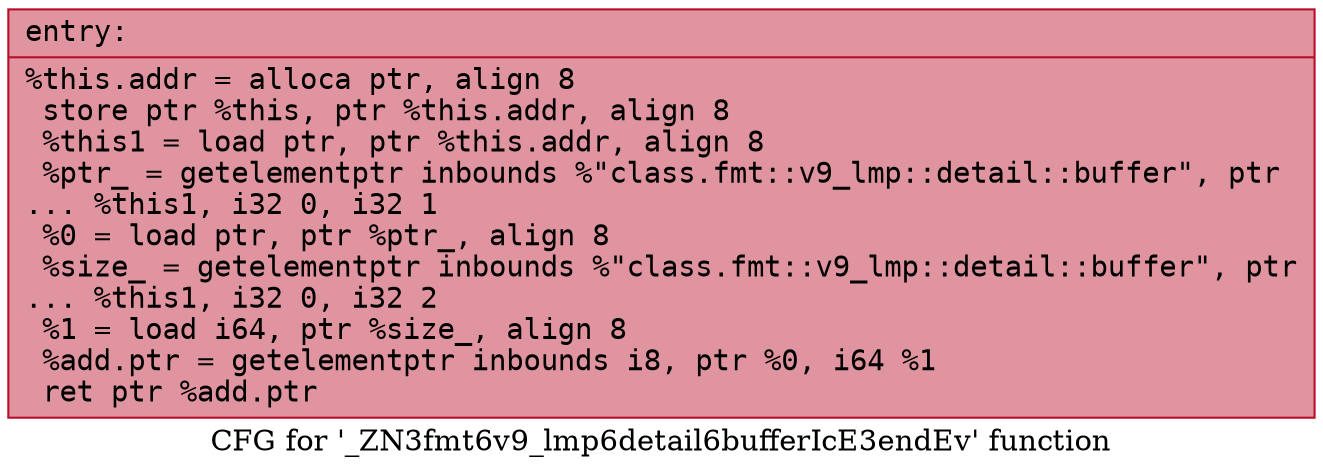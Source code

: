 digraph "CFG for '_ZN3fmt6v9_lmp6detail6bufferIcE3endEv' function" {
	label="CFG for '_ZN3fmt6v9_lmp6detail6bufferIcE3endEv' function";

	Node0x556bfed37090 [shape=record,color="#b70d28ff", style=filled, fillcolor="#b70d2870" fontname="Courier",label="{entry:\l|  %this.addr = alloca ptr, align 8\l  store ptr %this, ptr %this.addr, align 8\l  %this1 = load ptr, ptr %this.addr, align 8\l  %ptr_ = getelementptr inbounds %\"class.fmt::v9_lmp::detail::buffer\", ptr\l... %this1, i32 0, i32 1\l  %0 = load ptr, ptr %ptr_, align 8\l  %size_ = getelementptr inbounds %\"class.fmt::v9_lmp::detail::buffer\", ptr\l... %this1, i32 0, i32 2\l  %1 = load i64, ptr %size_, align 8\l  %add.ptr = getelementptr inbounds i8, ptr %0, i64 %1\l  ret ptr %add.ptr\l}"];
}
